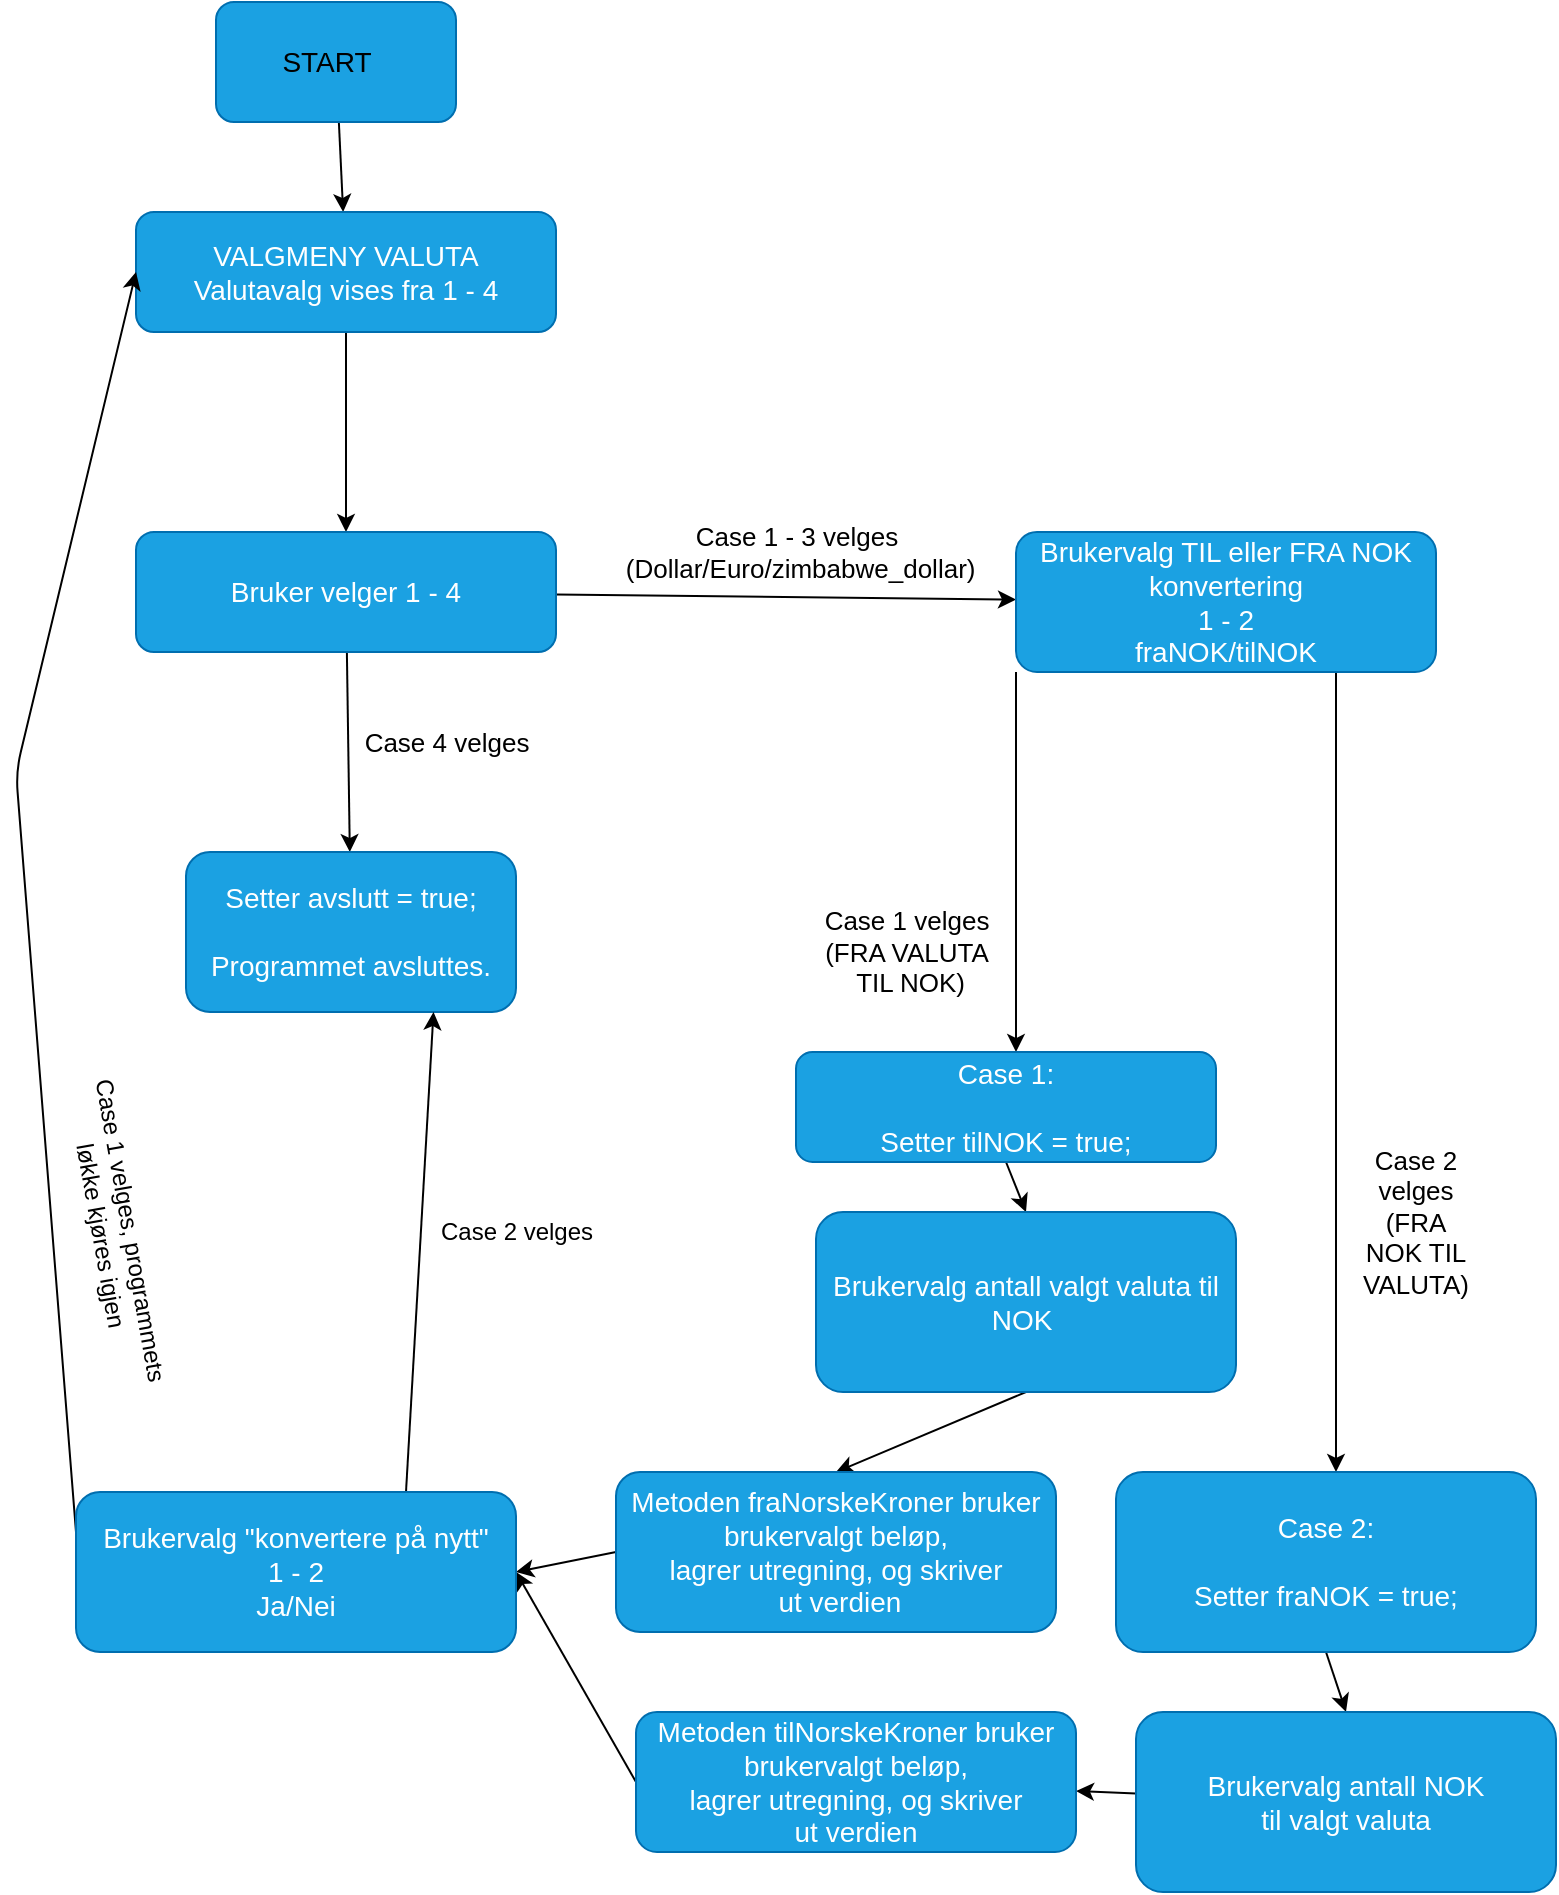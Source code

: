 <mxfile>
    <diagram id="g9CKXnu4yDopAe6UseqP" name="Page-1">
        <mxGraphModel dx="1023" dy="634" grid="1" gridSize="10" guides="1" tooltips="1" connect="1" arrows="1" fold="1" page="1" pageScale="1" pageWidth="827" pageHeight="1169" background="none" math="0" shadow="0">
            <root>
                <mxCell id="0"/>
                <mxCell id="1" parent="0"/>
                <mxCell id="7" value="" style="edgeStyle=none;html=1;fontSize=14;" edge="1" parent="1" source="6" target="2">
                    <mxGeometry relative="1" as="geometry"/>
                </mxCell>
                <mxCell id="6" value="" style="whiteSpace=wrap;html=1;fontSize=14;fillColor=#1ba1e2;fontColor=#ffffff;strokeColor=#006EAF;rounded=1;" vertex="1" parent="1">
                    <mxGeometry x="150" y="25" width="120" height="60" as="geometry"/>
                </mxCell>
                <mxCell id="20" value="" style="edgeStyle=none;html=1;fontSize=14;" edge="1" parent="1" source="2" target="19">
                    <mxGeometry relative="1" as="geometry"/>
                </mxCell>
                <mxCell id="2" value="&lt;span style=&quot;font-size: 14px;&quot;&gt;VALGMENY VALUTA&lt;br&gt;Valutavalg vises fra 1 - 4&lt;br&gt;&lt;/span&gt;" style="whiteSpace=wrap;html=1;fillColor=#1ba1e2;fontColor=#ffffff;strokeColor=#006EAF;rounded=1;" vertex="1" parent="1">
                    <mxGeometry x="110" y="130" width="210" height="60" as="geometry"/>
                </mxCell>
                <mxCell id="3" value="START" style="text;html=1;align=center;verticalAlign=middle;resizable=0;points=[];autosize=1;strokeColor=none;fillColor=none;fontSize=14;rounded=1;" vertex="1" parent="1">
                    <mxGeometry x="170" y="40" width="70" height="30" as="geometry"/>
                </mxCell>
                <mxCell id="22" value="" style="edgeStyle=none;html=1;fontSize=14;" edge="1" parent="1" source="19" target="21">
                    <mxGeometry relative="1" as="geometry"/>
                </mxCell>
                <mxCell id="24" value="" style="edgeStyle=none;html=1;fontSize=14;" edge="1" parent="1" source="19" target="23">
                    <mxGeometry relative="1" as="geometry"/>
                </mxCell>
                <mxCell id="19" value="&lt;span style=&quot;font-size: 14px;&quot;&gt;Bruker velger 1 - 4&lt;br&gt;&lt;/span&gt;" style="whiteSpace=wrap;html=1;fillColor=#1ba1e2;fontColor=#ffffff;strokeColor=#006EAF;rounded=1;" vertex="1" parent="1">
                    <mxGeometry x="110" y="290" width="210" height="60" as="geometry"/>
                </mxCell>
                <mxCell id="33" value="" style="edgeStyle=elbowEdgeStyle;html=1;fontSize=13;" edge="1" parent="1" source="21" target="32">
                    <mxGeometry relative="1" as="geometry">
                        <Array as="points">
                            <mxPoint x="550" y="410"/>
                        </Array>
                    </mxGeometry>
                </mxCell>
                <mxCell id="35" value="" style="edgeStyle=elbowEdgeStyle;html=1;fontSize=13;" edge="1" parent="1" source="21" target="34">
                    <mxGeometry relative="1" as="geometry">
                        <Array as="points">
                            <mxPoint x="710" y="510"/>
                        </Array>
                    </mxGeometry>
                </mxCell>
                <mxCell id="21" value="&lt;span style=&quot;font-size: 14px;&quot;&gt;Brukervalg TIL eller FRA NOK konvertering&lt;br&gt;1 - 2&lt;br&gt;fraNOK/tilNOK&lt;br&gt;&lt;/span&gt;" style="whiteSpace=wrap;html=1;fillColor=#1ba1e2;fontColor=#ffffff;strokeColor=#006EAF;rounded=1;" vertex="1" parent="1">
                    <mxGeometry x="550" y="290" width="210" height="70" as="geometry"/>
                </mxCell>
                <mxCell id="23" value="&lt;span style=&quot;font-size: 14px;&quot;&gt;Setter avslutt = true;&lt;br&gt;&lt;br&gt;Programmet avsluttes.&lt;br&gt;&lt;/span&gt;" style="whiteSpace=wrap;html=1;fillColor=#1ba1e2;fontColor=#ffffff;strokeColor=#006EAF;rounded=1;" vertex="1" parent="1">
                    <mxGeometry x="135" y="450" width="165" height="80" as="geometry"/>
                </mxCell>
                <mxCell id="25" value="Case 1 - 3 velges&lt;br&gt;&amp;nbsp;(Dollar/Euro/zimbabwe_dollar)" style="text;html=1;align=center;verticalAlign=middle;resizable=0;points=[];autosize=1;strokeColor=none;fillColor=none;fontSize=13;rounded=1;" vertex="1" parent="1">
                    <mxGeometry x="340" y="280" width="200" height="40" as="geometry"/>
                </mxCell>
                <mxCell id="27" value="Case 4 velges" style="text;html=1;align=center;verticalAlign=middle;resizable=0;points=[];autosize=1;strokeColor=none;fillColor=none;fontSize=13;rotation=0;rounded=1;" vertex="1" parent="1">
                    <mxGeometry x="210" y="380" width="110" height="30" as="geometry"/>
                </mxCell>
                <mxCell id="46" style="edgeStyle=none;rounded=1;html=1;exitX=0.5;exitY=1;exitDx=0;exitDy=0;entryX=0.5;entryY=0;entryDx=0;entryDy=0;" edge="1" parent="1" source="32" target="44">
                    <mxGeometry relative="1" as="geometry"/>
                </mxCell>
                <mxCell id="32" value="&lt;span style=&quot;font-size: 14px;&quot;&gt;Case 1:&lt;br&gt;&lt;br&gt;Setter tilNOK = true;&lt;br&gt;&lt;/span&gt;" style="whiteSpace=wrap;html=1;fillColor=#1ba1e2;fontColor=#ffffff;strokeColor=#006EAF;rounded=1;" vertex="1" parent="1">
                    <mxGeometry x="440" y="550" width="210" height="55" as="geometry"/>
                </mxCell>
                <mxCell id="40" style="edgeStyle=none;hachureGap=4;html=1;exitX=0.5;exitY=1;exitDx=0;exitDy=0;entryX=0.5;entryY=0;entryDx=0;entryDy=0;fontFamily=Architects Daughter;fontSource=https%3A%2F%2Ffonts.googleapis.com%2Fcss%3Ffamily%3DArchitects%2BDaughter;fontSize=16;" edge="1" parent="1" source="34" target="41">
                    <mxGeometry relative="1" as="geometry">
                        <mxPoint x="685" y="1040" as="targetPoint"/>
                    </mxGeometry>
                </mxCell>
                <mxCell id="34" value="&lt;span style=&quot;font-size: 14px;&quot;&gt;Case 2:&lt;br&gt;&lt;br&gt;Setter fraNOK = true;&lt;br&gt;&lt;/span&gt;" style="whiteSpace=wrap;html=1;fillColor=#1ba1e2;fontColor=#ffffff;strokeColor=#006EAF;rounded=1;" vertex="1" parent="1">
                    <mxGeometry x="600" y="760" width="210" height="90" as="geometry"/>
                </mxCell>
                <mxCell id="36" value="Case 1 velges &lt;br&gt;(FRA VALUTA&lt;br&gt;&amp;nbsp;TIL NOK)" style="text;html=1;align=center;verticalAlign=middle;resizable=0;points=[];autosize=1;strokeColor=none;fillColor=none;fontSize=13;rounded=1;" vertex="1" parent="1">
                    <mxGeometry x="440" y="470" width="110" height="60" as="geometry"/>
                </mxCell>
                <mxCell id="37" value="Case 2 velges (FRA NOK TIL VALUTA)" style="text;strokeColor=none;align=center;fillColor=none;html=1;verticalAlign=middle;whiteSpace=wrap;rounded=1;fontSize=13;" vertex="1" parent="1">
                    <mxGeometry x="720" y="620" width="60" height="30" as="geometry"/>
                </mxCell>
                <mxCell id="43" value="" style="edgeStyle=none;rounded=1;html=1;" edge="1" parent="1" source="41" target="42">
                    <mxGeometry relative="1" as="geometry"/>
                </mxCell>
                <mxCell id="41" value="&lt;span style=&quot;font-size: 14px;&quot;&gt;Brukervalg antall NOK &lt;br&gt;til valgt valuta&lt;br&gt;&lt;/span&gt;" style="whiteSpace=wrap;html=1;fillColor=#1ba1e2;fontColor=#ffffff;strokeColor=#006EAF;rounded=1;" vertex="1" parent="1">
                    <mxGeometry x="610" y="880" width="210" height="90" as="geometry"/>
                </mxCell>
                <mxCell id="52" style="edgeStyle=none;rounded=1;html=1;exitX=0;exitY=0.5;exitDx=0;exitDy=0;entryX=1;entryY=0.5;entryDx=0;entryDy=0;" edge="1" parent="1" source="42" target="50">
                    <mxGeometry relative="1" as="geometry"/>
                </mxCell>
                <mxCell id="42" value="&lt;span style=&quot;font-size: 14px;&quot;&gt;Metoden tilNorskeKroner bruker brukervalgt beløp,&lt;br&gt;lagrer utregning, og skriver &lt;br&gt;ut verdien&lt;br&gt;&lt;/span&gt;" style="whiteSpace=wrap;html=1;fillColor=#1ba1e2;fontColor=#ffffff;strokeColor=#006EAF;rounded=1;" vertex="1" parent="1">
                    <mxGeometry x="360" y="880" width="220" height="70" as="geometry"/>
                </mxCell>
                <mxCell id="47" style="edgeStyle=none;rounded=1;html=1;exitX=0.5;exitY=1;exitDx=0;exitDy=0;entryX=0.5;entryY=0;entryDx=0;entryDy=0;" edge="1" parent="1" source="44" target="45">
                    <mxGeometry relative="1" as="geometry"/>
                </mxCell>
                <mxCell id="44" value="&lt;span style=&quot;font-size: 14px;&quot;&gt;Brukervalg antall valgt valuta til NOK&amp;nbsp;&lt;br&gt;&lt;/span&gt;" style="whiteSpace=wrap;html=1;fillColor=#1ba1e2;fontColor=#ffffff;strokeColor=#006EAF;rounded=1;" vertex="1" parent="1">
                    <mxGeometry x="450" y="630" width="210" height="90" as="geometry"/>
                </mxCell>
                <mxCell id="51" style="edgeStyle=none;rounded=1;html=1;exitX=0;exitY=0.5;exitDx=0;exitDy=0;entryX=1;entryY=0.5;entryDx=0;entryDy=0;" edge="1" parent="1" source="45" target="50">
                    <mxGeometry relative="1" as="geometry"/>
                </mxCell>
                <mxCell id="45" value="&lt;span style=&quot;font-size: 14px;&quot;&gt;Metoden fraNorskeKroner bruker brukervalgt beløp,&lt;br&gt;lagrer utregning, og skriver&lt;br&gt;&amp;nbsp;ut verdien&lt;br&gt;&lt;/span&gt;" style="whiteSpace=wrap;html=1;fillColor=#1ba1e2;fontColor=#ffffff;strokeColor=#006EAF;rounded=1;" vertex="1" parent="1">
                    <mxGeometry x="350" y="760" width="220" height="80" as="geometry"/>
                </mxCell>
                <mxCell id="53" style="edgeStyle=none;rounded=1;html=1;exitX=0.75;exitY=0;exitDx=0;exitDy=0;entryX=0.75;entryY=1;entryDx=0;entryDy=0;" edge="1" parent="1" source="50" target="23">
                    <mxGeometry relative="1" as="geometry"/>
                </mxCell>
                <mxCell id="54" style="edgeStyle=none;rounded=1;html=1;exitX=0;exitY=0.25;exitDx=0;exitDy=0;entryX=0;entryY=0.5;entryDx=0;entryDy=0;" edge="1" parent="1" source="50" target="2">
                    <mxGeometry relative="1" as="geometry">
                        <Array as="points">
                            <mxPoint x="50" y="410"/>
                        </Array>
                    </mxGeometry>
                </mxCell>
                <mxCell id="50" value="&lt;span style=&quot;font-size: 14px;&quot;&gt;Brukervalg &quot;konvertere på nytt&quot;&lt;br&gt;1 - 2&lt;br&gt;Ja/Nei&lt;br&gt;&lt;/span&gt;" style="whiteSpace=wrap;html=1;fillColor=#1ba1e2;fontColor=#ffffff;strokeColor=#006EAF;rounded=1;" vertex="1" parent="1">
                    <mxGeometry x="80" y="770" width="220" height="80" as="geometry"/>
                </mxCell>
                <mxCell id="55" value="Case 1 velges, programmets &lt;br&gt;løkke kjøres igjen" style="text;html=1;align=center;verticalAlign=middle;resizable=0;points=[];autosize=1;strokeColor=none;fillColor=none;rotation=80;" vertex="1" parent="1">
                    <mxGeometry x="10" y="620" width="180" height="40" as="geometry"/>
                </mxCell>
                <mxCell id="56" value="Case 2 velges" style="text;html=1;align=center;verticalAlign=middle;resizable=0;points=[];autosize=1;strokeColor=none;fillColor=none;" vertex="1" parent="1">
                    <mxGeometry x="250" y="625" width="100" height="30" as="geometry"/>
                </mxCell>
            </root>
        </mxGraphModel>
    </diagram>
</mxfile>